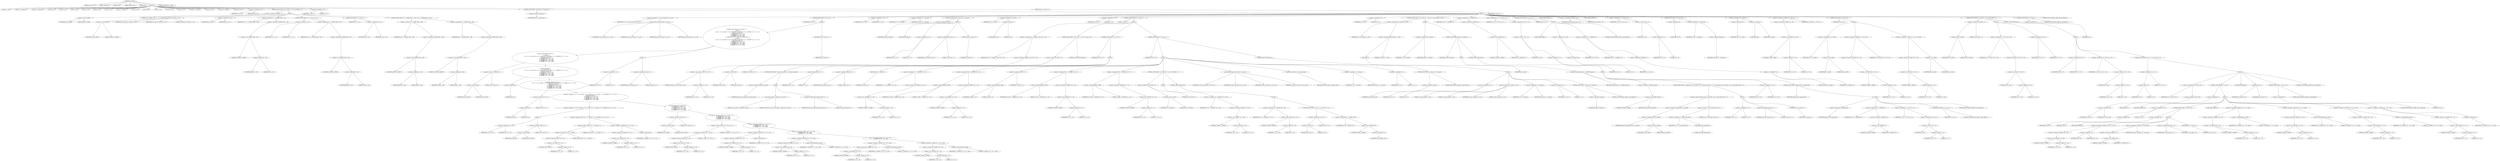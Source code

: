 digraph cache_insert {  
"1000120" [label = "(METHOD,cache_insert)" ]
"1000121" [label = "(PARAM,const char *a1)" ]
"1000122" [label = "(PARAM,_DWORD *a2)" ]
"1000123" [label = "(PARAM,int a3)" ]
"1000124" [label = "(PARAM,unsigned int a4)" ]
"1000125" [label = "(PARAM,int a5)" ]
"1000126" [label = "(BLOCK,,)" ]
"1000127" [label = "(LOCAL,v5: __int16)" ]
"1000128" [label = "(LOCAL,v10: unsigned int)" ]
"1000129" [label = "(LOCAL,v11: unsigned int)" ]
"1000130" [label = "(LOCAL,v12: int)" ]
"1000131" [label = "(LOCAL,v13: int)" ]
"1000132" [label = "(LOCAL,v14: int)" ]
"1000133" [label = "(LOCAL,v15: int)" ]
"1000134" [label = "(LOCAL,v16: int)" ]
"1000135" [label = "(LOCAL,v17: int)" ]
"1000136" [label = "(LOCAL,v18: _DWORD *)" ]
"1000137" [label = "(LOCAL,v19: int)" ]
"1000138" [label = "(LOCAL,v20: int)" ]
"1000139" [label = "(LOCAL,v21: int *)" ]
"1000140" [label = "(LOCAL,v22: int)" ]
"1000141" [label = "(LOCAL,v23: int *)" ]
"1000142" [label = "(LOCAL,v24: _DWORD *)" ]
"1000143" [label = "(LOCAL,v25: char *)" ]
"1000144" [label = "(LOCAL,v27: _DWORD *)" ]
"1000145" [label = "(LOCAL,v28: int [ 4 ])" ]
"1000146" [label = "(<operator>.assignment,v5 = a5)" ]
"1000147" [label = "(IDENTIFIER,v5,v5 = a5)" ]
"1000148" [label = "(IDENTIFIER,a5,v5 = a5)" ]
"1000149" [label = "(CONTROL_STRUCTURE,if ( (a5 & 0x980) != 0 ),if ( (a5 & 0x980) != 0 ))" ]
"1000150" [label = "(<operator>.notEquals,(a5 & 0x980) != 0)" ]
"1000151" [label = "(<operator>.and,a5 & 0x980)" ]
"1000152" [label = "(IDENTIFIER,a5,a5 & 0x980)" ]
"1000153" [label = "(LITERAL,0x980,a5 & 0x980)" ]
"1000154" [label = "(LITERAL,0,(a5 & 0x980) != 0)" ]
"1000155" [label = "(BLOCK,,)" ]
"1000156" [label = "(log_query,log_query(a5 | 0x10000, a1, a2, 0))" ]
"1000157" [label = "(<operator>.or,a5 | 0x10000)" ]
"1000158" [label = "(IDENTIFIER,a5,a5 | 0x10000)" ]
"1000159" [label = "(LITERAL,0x10000,a5 | 0x10000)" ]
"1000160" [label = "(IDENTIFIER,a1,log_query(a5 | 0x10000, a1, a2, 0))" ]
"1000161" [label = "(IDENTIFIER,a2,log_query(a5 | 0x10000, a1, a2, 0))" ]
"1000162" [label = "(LITERAL,0,log_query(a5 | 0x10000, a1, a2, 0))" ]
"1000163" [label = "(<operator>.assignment,v10 = a4)" ]
"1000164" [label = "(IDENTIFIER,v10,v10 = a4)" ]
"1000165" [label = "(IDENTIFIER,a4,v10 = a4)" ]
"1000166" [label = "(<operator>.assignment,v11 = *(_DWORD *)(fbss + 252))" ]
"1000167" [label = "(IDENTIFIER,v11,v11 = *(_DWORD *)(fbss + 252))" ]
"1000168" [label = "(<operator>.indirection,*(_DWORD *)(fbss + 252))" ]
"1000169" [label = "(<operator>.cast,(_DWORD *)(fbss + 252))" ]
"1000170" [label = "(UNKNOWN,_DWORD *,_DWORD *)" ]
"1000171" [label = "(<operator>.addition,fbss + 252)" ]
"1000172" [label = "(IDENTIFIER,fbss,fbss + 252)" ]
"1000173" [label = "(LITERAL,252,fbss + 252)" ]
"1000174" [label = "(CONTROL_STRUCTURE,if ( v11 < a4 ),if ( v11 < a4 ))" ]
"1000175" [label = "(<operator>.lessThan,v11 < a4)" ]
"1000176" [label = "(IDENTIFIER,v11,v11 < a4)" ]
"1000177" [label = "(IDENTIFIER,a4,v11 < a4)" ]
"1000178" [label = "(<operator>.assignment,v10 = *(_DWORD *)(fbss + 252))" ]
"1000179" [label = "(IDENTIFIER,v10,v10 = *(_DWORD *)(fbss + 252))" ]
"1000180" [label = "(<operator>.indirection,*(_DWORD *)(fbss + 252))" ]
"1000181" [label = "(<operator>.cast,(_DWORD *)(fbss + 252))" ]
"1000182" [label = "(UNKNOWN,_DWORD *,_DWORD *)" ]
"1000183" [label = "(<operator>.addition,fbss + 252)" ]
"1000184" [label = "(IDENTIFIER,fbss,fbss + 252)" ]
"1000185" [label = "(LITERAL,252,fbss + 252)" ]
"1000186" [label = "(CONTROL_STRUCTURE,if ( v11 ),if ( v11 ))" ]
"1000187" [label = "(IDENTIFIER,v11,if ( v11 ))" ]
"1000188" [label = "(<operator>.assignment,a4 = v10)" ]
"1000189" [label = "(IDENTIFIER,a4,a4 = v10)" ]
"1000190" [label = "(IDENTIFIER,v10,a4 = v10)" ]
"1000191" [label = "(CONTROL_STRUCTURE,if ( a4 < *(_DWORD *)(fbss + 248) ),if ( a4 < *(_DWORD *)(fbss + 248) ))" ]
"1000192" [label = "(<operator>.lessThan,a4 < *(_DWORD *)(fbss + 248))" ]
"1000193" [label = "(IDENTIFIER,a4,a4 < *(_DWORD *)(fbss + 248))" ]
"1000194" [label = "(<operator>.indirection,*(_DWORD *)(fbss + 248))" ]
"1000195" [label = "(<operator>.cast,(_DWORD *)(fbss + 248))" ]
"1000196" [label = "(UNKNOWN,_DWORD *,_DWORD *)" ]
"1000197" [label = "(<operator>.addition,fbss + 248)" ]
"1000198" [label = "(IDENTIFIER,fbss,fbss + 248)" ]
"1000199" [label = "(LITERAL,248,fbss + 248)" ]
"1000200" [label = "(<operator>.assignment,a4 = *(_DWORD *)(fbss + 248))" ]
"1000201" [label = "(IDENTIFIER,a4,a4 = *(_DWORD *)(fbss + 248))" ]
"1000202" [label = "(<operator>.indirection,*(_DWORD *)(fbss + 248))" ]
"1000203" [label = "(<operator>.cast,(_DWORD *)(fbss + 248))" ]
"1000204" [label = "(UNKNOWN,_DWORD *,_DWORD *)" ]
"1000205" [label = "(<operator>.addition,fbss + 248)" ]
"1000206" [label = "(IDENTIFIER,fbss,fbss + 248)" ]
"1000207" [label = "(LITERAL,248,fbss + 248)" ]
"1000208" [label = "(<operator>.assignment,v12 = 0)" ]
"1000209" [label = "(IDENTIFIER,v12,v12 = 0)" ]
"1000210" [label = "(LITERAL,0,v12 = 0)" ]
"1000211" [label = "(CONTROL_STRUCTURE,if ( !insert_error ),if ( !insert_error ))" ]
"1000212" [label = "(<operator>.logicalNot,!insert_error)" ]
"1000213" [label = "(IDENTIFIER,insert_error,!insert_error)" ]
"1000214" [label = "(BLOCK,,)" ]
"1000215" [label = "(<operator>.assignment,v13 = cache_scan_free(a1, a2, a3, a5))" ]
"1000216" [label = "(IDENTIFIER,v13,v13 = cache_scan_free(a1, a2, a3, a5))" ]
"1000217" [label = "(cache_scan_free,cache_scan_free(a1, a2, a3, a5))" ]
"1000218" [label = "(IDENTIFIER,a1,cache_scan_free(a1, a2, a3, a5))" ]
"1000219" [label = "(IDENTIFIER,a2,cache_scan_free(a1, a2, a3, a5))" ]
"1000220" [label = "(IDENTIFIER,a3,cache_scan_free(a1, a2, a3, a5))" ]
"1000221" [label = "(IDENTIFIER,a5,cache_scan_free(a1, a2, a3, a5))" ]
"1000222" [label = "(CONTROL_STRUCTURE,if ( v13 ),if ( v13 ))" ]
"1000223" [label = "(IDENTIFIER,v13,if ( v13 ))" ]
"1000224" [label = "(BLOCK,,)" ]
"1000225" [label = "(CONTROL_STRUCTURE,if ( (a5 & 0x180) == 0\n        || !a2\n        || (a5 & 8) == 0\n        || ((v12 = v13, (a5 & 0x80) == 0) || (*(_BYTE *)(v13 + 37) & 0x80) == 0 || *(_DWORD *)(v13 + 12) != *a2)\n        && ((a5 & 0x100) == 0\n         || (*(_BYTE *)(v13 + 36) & 1) == 0\n         || *(_DWORD *)(v13 + 12) != *a2\n         || *(_DWORD *)(v13 + 16) != a2[1]\n         || *(_DWORD *)(v13 + 20) != a2[2]\n         || *(_DWORD *)(v13 + 24) != a2[3]) ),if ( (a5 & 0x180) == 0\n        || !a2\n        || (a5 & 8) == 0\n        || ((v12 = v13, (a5 & 0x80) == 0) || (*(_BYTE *)(v13 + 37) & 0x80) == 0 || *(_DWORD *)(v13 + 12) != *a2)\n        && ((a5 & 0x100) == 0\n         || (*(_BYTE *)(v13 + 36) & 1) == 0\n         || *(_DWORD *)(v13 + 12) != *a2\n         || *(_DWORD *)(v13 + 16) != a2[1]\n         || *(_DWORD *)(v13 + 20) != a2[2]\n         || *(_DWORD *)(v13 + 24) != a2[3]) ))" ]
"1000226" [label = "(<operator>.logicalOr,(a5 & 0x180) == 0\n        || !a2\n        || (a5 & 8) == 0\n        || ((v12 = v13, (a5 & 0x80) == 0) || (*(_BYTE *)(v13 + 37) & 0x80) == 0 || *(_DWORD *)(v13 + 12) != *a2)\n        && ((a5 & 0x100) == 0\n         || (*(_BYTE *)(v13 + 36) & 1) == 0\n         || *(_DWORD *)(v13 + 12) != *a2\n         || *(_DWORD *)(v13 + 16) != a2[1]\n         || *(_DWORD *)(v13 + 20) != a2[2]\n         || *(_DWORD *)(v13 + 24) != a2[3]))" ]
"1000227" [label = "(<operator>.equals,(a5 & 0x180) == 0)" ]
"1000228" [label = "(<operator>.and,a5 & 0x180)" ]
"1000229" [label = "(IDENTIFIER,a5,a5 & 0x180)" ]
"1000230" [label = "(LITERAL,0x180,a5 & 0x180)" ]
"1000231" [label = "(LITERAL,0,(a5 & 0x180) == 0)" ]
"1000232" [label = "(<operator>.logicalOr,!a2\n        || (a5 & 8) == 0\n        || ((v12 = v13, (a5 & 0x80) == 0) || (*(_BYTE *)(v13 + 37) & 0x80) == 0 || *(_DWORD *)(v13 + 12) != *a2)\n        && ((a5 & 0x100) == 0\n         || (*(_BYTE *)(v13 + 36) & 1) == 0\n         || *(_DWORD *)(v13 + 12) != *a2\n         || *(_DWORD *)(v13 + 16) != a2[1]\n         || *(_DWORD *)(v13 + 20) != a2[2]\n         || *(_DWORD *)(v13 + 24) != a2[3]))" ]
"1000233" [label = "(<operator>.logicalNot,!a2)" ]
"1000234" [label = "(IDENTIFIER,a2,!a2)" ]
"1000235" [label = "(<operator>.logicalOr,(a5 & 8) == 0\n        || ((v12 = v13, (a5 & 0x80) == 0) || (*(_BYTE *)(v13 + 37) & 0x80) == 0 || *(_DWORD *)(v13 + 12) != *a2)\n        && ((a5 & 0x100) == 0\n         || (*(_BYTE *)(v13 + 36) & 1) == 0\n         || *(_DWORD *)(v13 + 12) != *a2\n         || *(_DWORD *)(v13 + 16) != a2[1]\n         || *(_DWORD *)(v13 + 20) != a2[2]\n         || *(_DWORD *)(v13 + 24) != a2[3]))" ]
"1000236" [label = "(<operator>.equals,(a5 & 8) == 0)" ]
"1000237" [label = "(<operator>.and,a5 & 8)" ]
"1000238" [label = "(IDENTIFIER,a5,a5 & 8)" ]
"1000239" [label = "(LITERAL,8,a5 & 8)" ]
"1000240" [label = "(LITERAL,0,(a5 & 8) == 0)" ]
"1000241" [label = "(<operator>.logicalAnd,((v12 = v13, (a5 & 0x80) == 0) || (*(_BYTE *)(v13 + 37) & 0x80) == 0 || *(_DWORD *)(v13 + 12) != *a2)\n        && ((a5 & 0x100) == 0\n         || (*(_BYTE *)(v13 + 36) & 1) == 0\n         || *(_DWORD *)(v13 + 12) != *a2\n         || *(_DWORD *)(v13 + 16) != a2[1]\n         || *(_DWORD *)(v13 + 20) != a2[2]\n         || *(_DWORD *)(v13 + 24) != a2[3]))" ]
"1000242" [label = "(<operator>.logicalOr,(v12 = v13, (a5 & 0x80) == 0) || (*(_BYTE *)(v13 + 37) & 0x80) == 0 || *(_DWORD *)(v13 + 12) != *a2)" ]
"1000243" [label = "(BLOCK,,)" ]
"1000244" [label = "(<operator>.assignment,v12 = v13)" ]
"1000245" [label = "(IDENTIFIER,v12,v12 = v13)" ]
"1000246" [label = "(IDENTIFIER,v13,v12 = v13)" ]
"1000247" [label = "(<operator>.equals,(a5 & 0x80) == 0)" ]
"1000248" [label = "(<operator>.and,a5 & 0x80)" ]
"1000249" [label = "(IDENTIFIER,a5,a5 & 0x80)" ]
"1000250" [label = "(LITERAL,0x80,a5 & 0x80)" ]
"1000251" [label = "(LITERAL,0,(a5 & 0x80) == 0)" ]
"1000252" [label = "(<operator>.logicalOr,(*(_BYTE *)(v13 + 37) & 0x80) == 0 || *(_DWORD *)(v13 + 12) != *a2)" ]
"1000253" [label = "(<operator>.equals,(*(_BYTE *)(v13 + 37) & 0x80) == 0)" ]
"1000254" [label = "(<operator>.and,*(_BYTE *)(v13 + 37) & 0x80)" ]
"1000255" [label = "(<operator>.indirection,*(_BYTE *)(v13 + 37))" ]
"1000256" [label = "(<operator>.cast,(_BYTE *)(v13 + 37))" ]
"1000257" [label = "(UNKNOWN,_BYTE *,_BYTE *)" ]
"1000258" [label = "(<operator>.addition,v13 + 37)" ]
"1000259" [label = "(IDENTIFIER,v13,v13 + 37)" ]
"1000260" [label = "(LITERAL,37,v13 + 37)" ]
"1000261" [label = "(LITERAL,0x80,*(_BYTE *)(v13 + 37) & 0x80)" ]
"1000262" [label = "(LITERAL,0,(*(_BYTE *)(v13 + 37) & 0x80) == 0)" ]
"1000263" [label = "(<operator>.notEquals,*(_DWORD *)(v13 + 12) != *a2)" ]
"1000264" [label = "(<operator>.indirection,*(_DWORD *)(v13 + 12))" ]
"1000265" [label = "(<operator>.cast,(_DWORD *)(v13 + 12))" ]
"1000266" [label = "(UNKNOWN,_DWORD *,_DWORD *)" ]
"1000267" [label = "(<operator>.addition,v13 + 12)" ]
"1000268" [label = "(IDENTIFIER,v13,v13 + 12)" ]
"1000269" [label = "(LITERAL,12,v13 + 12)" ]
"1000270" [label = "(<operator>.indirection,*a2)" ]
"1000271" [label = "(IDENTIFIER,a2,*(_DWORD *)(v13 + 12) != *a2)" ]
"1000272" [label = "(<operator>.logicalOr,(a5 & 0x100) == 0\n         || (*(_BYTE *)(v13 + 36) & 1) == 0\n         || *(_DWORD *)(v13 + 12) != *a2\n         || *(_DWORD *)(v13 + 16) != a2[1]\n         || *(_DWORD *)(v13 + 20) != a2[2]\n         || *(_DWORD *)(v13 + 24) != a2[3])" ]
"1000273" [label = "(<operator>.equals,(a5 & 0x100) == 0)" ]
"1000274" [label = "(<operator>.and,a5 & 0x100)" ]
"1000275" [label = "(IDENTIFIER,a5,a5 & 0x100)" ]
"1000276" [label = "(LITERAL,0x100,a5 & 0x100)" ]
"1000277" [label = "(LITERAL,0,(a5 & 0x100) == 0)" ]
"1000278" [label = "(<operator>.logicalOr,(*(_BYTE *)(v13 + 36) & 1) == 0\n         || *(_DWORD *)(v13 + 12) != *a2\n         || *(_DWORD *)(v13 + 16) != a2[1]\n         || *(_DWORD *)(v13 + 20) != a2[2]\n         || *(_DWORD *)(v13 + 24) != a2[3])" ]
"1000279" [label = "(<operator>.equals,(*(_BYTE *)(v13 + 36) & 1) == 0)" ]
"1000280" [label = "(<operator>.and,*(_BYTE *)(v13 + 36) & 1)" ]
"1000281" [label = "(<operator>.indirection,*(_BYTE *)(v13 + 36))" ]
"1000282" [label = "(<operator>.cast,(_BYTE *)(v13 + 36))" ]
"1000283" [label = "(UNKNOWN,_BYTE *,_BYTE *)" ]
"1000284" [label = "(<operator>.addition,v13 + 36)" ]
"1000285" [label = "(IDENTIFIER,v13,v13 + 36)" ]
"1000286" [label = "(LITERAL,36,v13 + 36)" ]
"1000287" [label = "(LITERAL,1,*(_BYTE *)(v13 + 36) & 1)" ]
"1000288" [label = "(LITERAL,0,(*(_BYTE *)(v13 + 36) & 1) == 0)" ]
"1000289" [label = "(<operator>.logicalOr,*(_DWORD *)(v13 + 12) != *a2\n         || *(_DWORD *)(v13 + 16) != a2[1]\n         || *(_DWORD *)(v13 + 20) != a2[2]\n         || *(_DWORD *)(v13 + 24) != a2[3])" ]
"1000290" [label = "(<operator>.notEquals,*(_DWORD *)(v13 + 12) != *a2)" ]
"1000291" [label = "(<operator>.indirection,*(_DWORD *)(v13 + 12))" ]
"1000292" [label = "(<operator>.cast,(_DWORD *)(v13 + 12))" ]
"1000293" [label = "(UNKNOWN,_DWORD *,_DWORD *)" ]
"1000294" [label = "(<operator>.addition,v13 + 12)" ]
"1000295" [label = "(IDENTIFIER,v13,v13 + 12)" ]
"1000296" [label = "(LITERAL,12,v13 + 12)" ]
"1000297" [label = "(<operator>.indirection,*a2)" ]
"1000298" [label = "(IDENTIFIER,a2,*(_DWORD *)(v13 + 12) != *a2)" ]
"1000299" [label = "(<operator>.logicalOr,*(_DWORD *)(v13 + 16) != a2[1]\n         || *(_DWORD *)(v13 + 20) != a2[2]\n         || *(_DWORD *)(v13 + 24) != a2[3])" ]
"1000300" [label = "(<operator>.notEquals,*(_DWORD *)(v13 + 16) != a2[1])" ]
"1000301" [label = "(<operator>.indirection,*(_DWORD *)(v13 + 16))" ]
"1000302" [label = "(<operator>.cast,(_DWORD *)(v13 + 16))" ]
"1000303" [label = "(UNKNOWN,_DWORD *,_DWORD *)" ]
"1000304" [label = "(<operator>.addition,v13 + 16)" ]
"1000305" [label = "(IDENTIFIER,v13,v13 + 16)" ]
"1000306" [label = "(LITERAL,16,v13 + 16)" ]
"1000307" [label = "(<operator>.indirectIndexAccess,a2[1])" ]
"1000308" [label = "(IDENTIFIER,a2,*(_DWORD *)(v13 + 16) != a2[1])" ]
"1000309" [label = "(LITERAL,1,*(_DWORD *)(v13 + 16) != a2[1])" ]
"1000310" [label = "(<operator>.logicalOr,*(_DWORD *)(v13 + 20) != a2[2]\n         || *(_DWORD *)(v13 + 24) != a2[3])" ]
"1000311" [label = "(<operator>.notEquals,*(_DWORD *)(v13 + 20) != a2[2])" ]
"1000312" [label = "(<operator>.indirection,*(_DWORD *)(v13 + 20))" ]
"1000313" [label = "(<operator>.cast,(_DWORD *)(v13 + 20))" ]
"1000314" [label = "(UNKNOWN,_DWORD *,_DWORD *)" ]
"1000315" [label = "(<operator>.addition,v13 + 20)" ]
"1000316" [label = "(IDENTIFIER,v13,v13 + 20)" ]
"1000317" [label = "(LITERAL,20,v13 + 20)" ]
"1000318" [label = "(<operator>.indirectIndexAccess,a2[2])" ]
"1000319" [label = "(IDENTIFIER,a2,*(_DWORD *)(v13 + 20) != a2[2])" ]
"1000320" [label = "(LITERAL,2,*(_DWORD *)(v13 + 20) != a2[2])" ]
"1000321" [label = "(<operator>.notEquals,*(_DWORD *)(v13 + 24) != a2[3])" ]
"1000322" [label = "(<operator>.indirection,*(_DWORD *)(v13 + 24))" ]
"1000323" [label = "(<operator>.cast,(_DWORD *)(v13 + 24))" ]
"1000324" [label = "(UNKNOWN,_DWORD *,_DWORD *)" ]
"1000325" [label = "(<operator>.addition,v13 + 24)" ]
"1000326" [label = "(IDENTIFIER,v13,v13 + 24)" ]
"1000327" [label = "(LITERAL,24,v13 + 24)" ]
"1000328" [label = "(<operator>.indirectIndexAccess,a2[3])" ]
"1000329" [label = "(IDENTIFIER,a2,*(_DWORD *)(v13 + 24) != a2[3])" ]
"1000330" [label = "(LITERAL,3,*(_DWORD *)(v13 + 24) != a2[3])" ]
"1000331" [label = "(BLOCK,,)" ]
"1000332" [label = "(<operator>.assignment,v12 = 0)" ]
"1000333" [label = "(IDENTIFIER,v12,v12 = 0)" ]
"1000334" [label = "(LITERAL,0,v12 = 0)" ]
"1000335" [label = "(<operator>.assignment,insert_error = 1)" ]
"1000336" [label = "(IDENTIFIER,insert_error,insert_error = 1)" ]
"1000337" [label = "(LITERAL,1,insert_error = 1)" ]
"1000338" [label = "(RETURN,return v12;,return v12;)" ]
"1000339" [label = "(IDENTIFIER,v12,return v12;)" ]
"1000340" [label = "(<operator>.assignment,v27 = a2)" ]
"1000341" [label = "(IDENTIFIER,v27,v27 = a2)" ]
"1000342" [label = "(IDENTIFIER,a2,v27 = a2)" ]
"1000343" [label = "(<operator>.assignment,v12 = cache_tail)" ]
"1000344" [label = "(IDENTIFIER,v12,v12 = cache_tail)" ]
"1000345" [label = "(IDENTIFIER,cache_tail,v12 = cache_tail)" ]
"1000346" [label = "(CONTROL_STRUCTURE,if ( !cache_tail ),if ( !cache_tail ))" ]
"1000347" [label = "(<operator>.logicalNot,!cache_tail)" ]
"1000348" [label = "(IDENTIFIER,cache_tail,!cache_tail)" ]
"1000349" [label = "(BLOCK,,)" ]
"1000350" [label = "(JUMP_TARGET,LABEL_35)" ]
"1000351" [label = "(<operator>.assignment,v12 = 0)" ]
"1000352" [label = "(IDENTIFIER,v12,v12 = 0)" ]
"1000353" [label = "(LITERAL,0,v12 = 0)" ]
"1000354" [label = "(<operator>.assignment,insert_error = 1)" ]
"1000355" [label = "(IDENTIFIER,insert_error,insert_error = 1)" ]
"1000356" [label = "(LITERAL,1,insert_error = 1)" ]
"1000357" [label = "(RETURN,return v12;,return v12;)" ]
"1000358" [label = "(IDENTIFIER,v12,return v12;)" ]
"1000359" [label = "(<operator>.assignment,v14 = a5 & 4)" ]
"1000360" [label = "(IDENTIFIER,v14,v14 = a5 & 4)" ]
"1000361" [label = "(<operator>.and,a5 & 4)" ]
"1000362" [label = "(IDENTIFIER,a5,a5 & 4)" ]
"1000363" [label = "(LITERAL,4,a5 & 4)" ]
"1000364" [label = "(<operator>.assignment,v15 = 0)" ]
"1000365" [label = "(IDENTIFIER,v15,v15 = 0)" ]
"1000366" [label = "(LITERAL,0,v15 = 0)" ]
"1000367" [label = "(CONTROL_STRUCTURE,while ( 1 ),while ( 1 ))" ]
"1000368" [label = "(LITERAL,1,while ( 1 ))" ]
"1000369" [label = "(BLOCK,,)" ]
"1000370" [label = "(<operator>.assignment,v16 = *(unsigned __int16 *)(v12 + 36))" ]
"1000371" [label = "(IDENTIFIER,v16,v16 = *(unsigned __int16 *)(v12 + 36))" ]
"1000372" [label = "(<operator>.indirection,*(unsigned __int16 *)(v12 + 36))" ]
"1000373" [label = "(<operator>.cast,(unsigned __int16 *)(v12 + 36))" ]
"1000374" [label = "(UNKNOWN,unsigned __int16 *,unsigned __int16 *)" ]
"1000375" [label = "(<operator>.addition,v12 + 36)" ]
"1000376" [label = "(IDENTIFIER,v12,v12 + 36)" ]
"1000377" [label = "(LITERAL,36,v12 + 36)" ]
"1000378" [label = "(CONTROL_STRUCTURE,if ( (v16 & 0xC) == 0 ),if ( (v16 & 0xC) == 0 ))" ]
"1000379" [label = "(<operator>.equals,(v16 & 0xC) == 0)" ]
"1000380" [label = "(<operator>.and,v16 & 0xC)" ]
"1000381" [label = "(IDENTIFIER,v16,v16 & 0xC)" ]
"1000382" [label = "(LITERAL,0xC,v16 & 0xC)" ]
"1000383" [label = "(LITERAL,0,(v16 & 0xC) == 0)" ]
"1000384" [label = "(CONTROL_STRUCTURE,break;,break;)" ]
"1000385" [label = "(CONTROL_STRUCTURE,if ( v15 ),if ( v15 ))" ]
"1000386" [label = "(IDENTIFIER,v15,if ( v15 ))" ]
"1000387" [label = "(BLOCK,,)" ]
"1000388" [label = "(CONTROL_STRUCTURE,if ( !cache_insert_warned ),if ( !cache_insert_warned ))" ]
"1000389" [label = "(<operator>.logicalNot,!cache_insert_warned)" ]
"1000390" [label = "(IDENTIFIER,cache_insert_warned,!cache_insert_warned)" ]
"1000391" [label = "(BLOCK,,)" ]
"1000392" [label = "(my_syslog,my_syslog(3, \"Internal error in cache.\"))" ]
"1000393" [label = "(LITERAL,3,my_syslog(3, \"Internal error in cache.\"))" ]
"1000394" [label = "(LITERAL,\"Internal error in cache.\",my_syslog(3, \"Internal error in cache.\"))" ]
"1000395" [label = "(<operator>.assignment,cache_insert_warned = 1)" ]
"1000396" [label = "(IDENTIFIER,cache_insert_warned,cache_insert_warned = 1)" ]
"1000397" [label = "(LITERAL,1,cache_insert_warned = 1)" ]
"1000398" [label = "(<operator>.assignment,v12 = 0)" ]
"1000399" [label = "(IDENTIFIER,v12,v12 = 0)" ]
"1000400" [label = "(LITERAL,0,v12 = 0)" ]
"1000401" [label = "(<operator>.assignment,insert_error = 1)" ]
"1000402" [label = "(IDENTIFIER,insert_error,insert_error = 1)" ]
"1000403" [label = "(LITERAL,1,insert_error = 1)" ]
"1000404" [label = "(RETURN,return v12;,return v12;)" ]
"1000405" [label = "(IDENTIFIER,v12,return v12;)" ]
"1000406" [label = "(CONTROL_STRUCTURE,if ( v14 ),if ( v14 ))" ]
"1000407" [label = "(IDENTIFIER,v14,if ( v14 ))" ]
"1000408" [label = "(BLOCK,,)" ]
"1000409" [label = "(<operator>.assignment,v17 = *(_DWORD *)(v12 + 20))" ]
"1000410" [label = "(IDENTIFIER,v17,v17 = *(_DWORD *)(v12 + 20))" ]
"1000411" [label = "(<operator>.indirection,*(_DWORD *)(v12 + 20))" ]
"1000412" [label = "(<operator>.cast,(_DWORD *)(v12 + 20))" ]
"1000413" [label = "(UNKNOWN,_DWORD *,_DWORD *)" ]
"1000414" [label = "(<operator>.addition,v12 + 20)" ]
"1000415" [label = "(IDENTIFIER,v12,v12 + 20)" ]
"1000416" [label = "(LITERAL,20,v12 + 20)" ]
"1000417" [label = "(<operator>.assignment,v28[3] = *(_DWORD *)(v12 + 24))" ]
"1000418" [label = "(<operator>.indirectIndexAccess,v28[3])" ]
"1000419" [label = "(IDENTIFIER,v28,v28[3] = *(_DWORD *)(v12 + 24))" ]
"1000420" [label = "(LITERAL,3,v28[3] = *(_DWORD *)(v12 + 24))" ]
"1000421" [label = "(<operator>.indirection,*(_DWORD *)(v12 + 24))" ]
"1000422" [label = "(<operator>.cast,(_DWORD *)(v12 + 24))" ]
"1000423" [label = "(UNKNOWN,_DWORD *,_DWORD *)" ]
"1000424" [label = "(<operator>.addition,v12 + 24)" ]
"1000425" [label = "(IDENTIFIER,v12,v12 + 24)" ]
"1000426" [label = "(LITERAL,24,v12 + 24)" ]
"1000427" [label = "(<operator>.assignment,v28[2] = v17)" ]
"1000428" [label = "(<operator>.indirectIndexAccess,v28[2])" ]
"1000429" [label = "(IDENTIFIER,v28,v28[2] = v17)" ]
"1000430" [label = "(LITERAL,2,v28[2] = v17)" ]
"1000431" [label = "(IDENTIFIER,v17,v28[2] = v17)" ]
"1000432" [label = "(<operator>.assignment,v28[1] = *(_DWORD *)(v12 + 16))" ]
"1000433" [label = "(<operator>.indirectIndexAccess,v28[1])" ]
"1000434" [label = "(IDENTIFIER,v28,v28[1] = *(_DWORD *)(v12 + 16))" ]
"1000435" [label = "(LITERAL,1,v28[1] = *(_DWORD *)(v12 + 16))" ]
"1000436" [label = "(<operator>.indirection,*(_DWORD *)(v12 + 16))" ]
"1000437" [label = "(<operator>.cast,(_DWORD *)(v12 + 16))" ]
"1000438" [label = "(UNKNOWN,_DWORD *,_DWORD *)" ]
"1000439" [label = "(<operator>.addition,v12 + 16)" ]
"1000440" [label = "(IDENTIFIER,v12,v12 + 16)" ]
"1000441" [label = "(LITERAL,16,v12 + 16)" ]
"1000442" [label = "(<operator>.assignment,v28[0] = *(_DWORD *)(v12 + 12))" ]
"1000443" [label = "(<operator>.indirectIndexAccess,v28[0])" ]
"1000444" [label = "(IDENTIFIER,v28,v28[0] = *(_DWORD *)(v12 + 12))" ]
"1000445" [label = "(LITERAL,0,v28[0] = *(_DWORD *)(v12 + 12))" ]
"1000446" [label = "(<operator>.indirection,*(_DWORD *)(v12 + 12))" ]
"1000447" [label = "(<operator>.cast,(_DWORD *)(v12 + 12))" ]
"1000448" [label = "(UNKNOWN,_DWORD *,_DWORD *)" ]
"1000449" [label = "(<operator>.addition,v12 + 12)" ]
"1000450" [label = "(IDENTIFIER,v12,v12 + 12)" ]
"1000451" [label = "(LITERAL,12,v12 + 12)" ]
"1000452" [label = "(CONTROL_STRUCTURE,if ( (v16 & 0x200) != 0 ),if ( (v16 & 0x200) != 0 ))" ]
"1000453" [label = "(<operator>.notEquals,(v16 & 0x200) != 0)" ]
"1000454" [label = "(<operator>.and,v16 & 0x200)" ]
"1000455" [label = "(IDENTIFIER,v16,v16 & 0x200)" ]
"1000456" [label = "(LITERAL,0x200,v16 & 0x200)" ]
"1000457" [label = "(LITERAL,0,(v16 & 0x200) != 0)" ]
"1000458" [label = "(BLOCK,,)" ]
"1000459" [label = "(<operator>.assignment,v18 = *(_DWORD **)(v12 + 40))" ]
"1000460" [label = "(IDENTIFIER,v18,v18 = *(_DWORD **)(v12 + 40))" ]
"1000461" [label = "(<operator>.indirection,*(_DWORD **)(v12 + 40))" ]
"1000462" [label = "(<operator>.cast,(_DWORD **)(v12 + 40))" ]
"1000463" [label = "(UNKNOWN,_DWORD **,_DWORD **)" ]
"1000464" [label = "(<operator>.addition,v12 + 40)" ]
"1000465" [label = "(IDENTIFIER,v12,v12 + 40)" ]
"1000466" [label = "(LITERAL,40,v12 + 40)" ]
"1000467" [label = "(CONTROL_STRUCTURE,else,else)" ]
"1000468" [label = "(BLOCK,,)" ]
"1000469" [label = "(<operator>.assignment,v18 = (_DWORD *)(v12 + 40))" ]
"1000470" [label = "(IDENTIFIER,v18,v18 = (_DWORD *)(v12 + 40))" ]
"1000471" [label = "(<operator>.cast,(_DWORD *)(v12 + 40))" ]
"1000472" [label = "(UNKNOWN,_DWORD *,_DWORD *)" ]
"1000473" [label = "(<operator>.addition,v12 + 40)" ]
"1000474" [label = "(IDENTIFIER,v12,v12 + 40)" ]
"1000475" [label = "(LITERAL,40,v12 + 40)" ]
"1000476" [label = "(CONTROL_STRUCTURE,if ( (v16 & 2) != 0 ),if ( (v16 & 2) != 0 ))" ]
"1000477" [label = "(<operator>.notEquals,(v16 & 2) != 0)" ]
"1000478" [label = "(<operator>.and,v16 & 2)" ]
"1000479" [label = "(IDENTIFIER,v16,v16 & 2)" ]
"1000480" [label = "(LITERAL,2,v16 & 2)" ]
"1000481" [label = "(LITERAL,0,(v16 & 2) != 0)" ]
"1000482" [label = "(<operator>.assignment,v18 = (_DWORD *)*v18)" ]
"1000483" [label = "(IDENTIFIER,v18,v18 = (_DWORD *)*v18)" ]
"1000484" [label = "(<operator>.cast,(_DWORD *)*v18)" ]
"1000485" [label = "(UNKNOWN,_DWORD *,_DWORD *)" ]
"1000486" [label = "(<operator>.indirection,*v18)" ]
"1000487" [label = "(IDENTIFIER,v18,(_DWORD *)*v18)" ]
"1000488" [label = "(cache_scan_free,cache_scan_free(v18, v28, a3, v16))" ]
"1000489" [label = "(IDENTIFIER,v18,cache_scan_free(v18, v28, a3, v16))" ]
"1000490" [label = "(IDENTIFIER,v28,cache_scan_free(v18, v28, a3, v16))" ]
"1000491" [label = "(IDENTIFIER,a3,cache_scan_free(v18, v28, a3, v16))" ]
"1000492" [label = "(IDENTIFIER,v16,cache_scan_free(v18, v28, a3, v16))" ]
"1000493" [label = "(<operator>.preIncrement,++cache_live_freed)" ]
"1000494" [label = "(IDENTIFIER,cache_live_freed,++cache_live_freed)" ]
"1000495" [label = "(<operator>.assignment,v12 = cache_tail)" ]
"1000496" [label = "(IDENTIFIER,v12,v12 = cache_tail)" ]
"1000497" [label = "(IDENTIFIER,cache_tail,v12 = cache_tail)" ]
"1000498" [label = "(<operator>.assignment,v15 = 1)" ]
"1000499" [label = "(IDENTIFIER,v15,v15 = 1)" ]
"1000500" [label = "(LITERAL,1,v15 = 1)" ]
"1000501" [label = "(CONTROL_STRUCTURE,if ( !cache_tail ),if ( !cache_tail ))" ]
"1000502" [label = "(<operator>.logicalNot,!cache_tail)" ]
"1000503" [label = "(IDENTIFIER,cache_tail,!cache_tail)" ]
"1000504" [label = "(CONTROL_STRUCTURE,goto LABEL_35;,goto LABEL_35;)" ]
"1000505" [label = "(CONTROL_STRUCTURE,else,else)" ]
"1000506" [label = "(BLOCK,,)" ]
"1000507" [label = "(<operator>.assignment,v15 = 0)" ]
"1000508" [label = "(IDENTIFIER,v15,v15 = 0)" ]
"1000509" [label = "(LITERAL,0,v15 = 0)" ]
"1000510" [label = "(cache_scan_free,cache_scan_free(0, 0, a3, 0))" ]
"1000511" [label = "(LITERAL,0,cache_scan_free(0, 0, a3, 0))" ]
"1000512" [label = "(LITERAL,0,cache_scan_free(0, 0, a3, 0))" ]
"1000513" [label = "(IDENTIFIER,a3,cache_scan_free(0, 0, a3, 0))" ]
"1000514" [label = "(LITERAL,0,cache_scan_free(0, 0, a3, 0))" ]
"1000515" [label = "(<operator>.assignment,v12 = cache_tail)" ]
"1000516" [label = "(IDENTIFIER,v12,v12 = cache_tail)" ]
"1000517" [label = "(IDENTIFIER,cache_tail,v12 = cache_tail)" ]
"1000518" [label = "(<operator>.assignment,v14 = 1)" ]
"1000519" [label = "(IDENTIFIER,v14,v14 = 1)" ]
"1000520" [label = "(LITERAL,1,v14 = 1)" ]
"1000521" [label = "(CONTROL_STRUCTURE,if ( !cache_tail ),if ( !cache_tail ))" ]
"1000522" [label = "(<operator>.logicalNot,!cache_tail)" ]
"1000523" [label = "(IDENTIFIER,cache_tail,!cache_tail)" ]
"1000524" [label = "(CONTROL_STRUCTURE,goto LABEL_35;,goto LABEL_35;)" ]
"1000525" [label = "(<operator>.assignment,v19 = 0)" ]
"1000526" [label = "(IDENTIFIER,v19,v19 = 0)" ]
"1000527" [label = "(LITERAL,0,v19 = 0)" ]
"1000528" [label = "(CONTROL_STRUCTURE,if ( a1 && strlen(a1) >= 0x32 ),if ( a1 && strlen(a1) >= 0x32 ))" ]
"1000529" [label = "(<operator>.logicalAnd,a1 && strlen(a1) >= 0x32)" ]
"1000530" [label = "(IDENTIFIER,a1,a1 && strlen(a1) >= 0x32)" ]
"1000531" [label = "(<operator>.greaterEqualsThan,strlen(a1) >= 0x32)" ]
"1000532" [label = "(strlen,strlen(a1))" ]
"1000533" [label = "(IDENTIFIER,a1,strlen(a1))" ]
"1000534" [label = "(LITERAL,0x32,strlen(a1) >= 0x32)" ]
"1000535" [label = "(BLOCK,,)" ]
"1000536" [label = "(<operator>.assignment,v19 = big_free)" ]
"1000537" [label = "(IDENTIFIER,v19,v19 = big_free)" ]
"1000538" [label = "(IDENTIFIER,big_free,v19 = big_free)" ]
"1000539" [label = "(CONTROL_STRUCTURE,if ( big_free ),if ( big_free ))" ]
"1000540" [label = "(IDENTIFIER,big_free,if ( big_free ))" ]
"1000541" [label = "(BLOCK,,)" ]
"1000542" [label = "(<operator>.assignment,big_free = *(_DWORD *)big_free)" ]
"1000543" [label = "(IDENTIFIER,big_free,big_free = *(_DWORD *)big_free)" ]
"1000544" [label = "(<operator>.indirection,*(_DWORD *)big_free)" ]
"1000545" [label = "(<operator>.cast,(_DWORD *)big_free)" ]
"1000546" [label = "(UNKNOWN,_DWORD *,_DWORD *)" ]
"1000547" [label = "(IDENTIFIER,big_free,(_DWORD *)big_free)" ]
"1000548" [label = "(CONTROL_STRUCTURE,else,else)" ]
"1000549" [label = "(BLOCK,,)" ]
"1000550" [label = "(CONTROL_STRUCTURE,if ( !(bignames_left | a5 & 0x5000) || (v22 = whine_malloc(1028)) == 0 ),if ( !(bignames_left | a5 & 0x5000) || (v22 = whine_malloc(1028)) == 0 ))" ]
"1000551" [label = "(<operator>.logicalOr,!(bignames_left | a5 & 0x5000) || (v22 = whine_malloc(1028)) == 0)" ]
"1000552" [label = "(<operator>.logicalNot,!(bignames_left | a5 & 0x5000))" ]
"1000553" [label = "(<operator>.or,bignames_left | a5 & 0x5000)" ]
"1000554" [label = "(IDENTIFIER,bignames_left,bignames_left | a5 & 0x5000)" ]
"1000555" [label = "(<operator>.and,a5 & 0x5000)" ]
"1000556" [label = "(IDENTIFIER,a5,a5 & 0x5000)" ]
"1000557" [label = "(LITERAL,0x5000,a5 & 0x5000)" ]
"1000558" [label = "(<operator>.equals,(v22 = whine_malloc(1028)) == 0)" ]
"1000559" [label = "(<operator>.assignment,v22 = whine_malloc(1028))" ]
"1000560" [label = "(IDENTIFIER,v22,v22 = whine_malloc(1028))" ]
"1000561" [label = "(whine_malloc,whine_malloc(1028))" ]
"1000562" [label = "(LITERAL,1028,whine_malloc(1028))" ]
"1000563" [label = "(LITERAL,0,(v22 = whine_malloc(1028)) == 0)" ]
"1000564" [label = "(BLOCK,,)" ]
"1000565" [label = "(<operator>.assignment,v12 = 0)" ]
"1000566" [label = "(IDENTIFIER,v12,v12 = 0)" ]
"1000567" [label = "(LITERAL,0,v12 = 0)" ]
"1000568" [label = "(<operator>.assignment,insert_error = 1)" ]
"1000569" [label = "(IDENTIFIER,insert_error,insert_error = 1)" ]
"1000570" [label = "(LITERAL,1,insert_error = 1)" ]
"1000571" [label = "(RETURN,return v12;,return v12;)" ]
"1000572" [label = "(IDENTIFIER,v12,return v12;)" ]
"1000573" [label = "(<operator>.assignment,v19 = v22)" ]
"1000574" [label = "(IDENTIFIER,v19,v19 = v22)" ]
"1000575" [label = "(IDENTIFIER,v22,v19 = v22)" ]
"1000576" [label = "(CONTROL_STRUCTURE,if ( bignames_left ),if ( bignames_left ))" ]
"1000577" [label = "(IDENTIFIER,bignames_left,if ( bignames_left ))" ]
"1000578" [label = "(BLOCK,,)" ]
"1000579" [label = "(<operator>.preDecrement,--bignames_left)" ]
"1000580" [label = "(IDENTIFIER,bignames_left,--bignames_left)" ]
"1000581" [label = "(<operator>.assignment,v20 = *(_DWORD *)v12)" ]
"1000582" [label = "(IDENTIFIER,v20,v20 = *(_DWORD *)v12)" ]
"1000583" [label = "(<operator>.indirection,*(_DWORD *)v12)" ]
"1000584" [label = "(<operator>.cast,(_DWORD *)v12)" ]
"1000585" [label = "(UNKNOWN,_DWORD *,_DWORD *)" ]
"1000586" [label = "(IDENTIFIER,v12,(_DWORD *)v12)" ]
"1000587" [label = "(<operator>.assignment,v21 = *(int **)(v12 + 4))" ]
"1000588" [label = "(IDENTIFIER,v21,v21 = *(int **)(v12 + 4))" ]
"1000589" [label = "(<operator>.indirection,*(int **)(v12 + 4))" ]
"1000590" [label = "(<operator>.cast,(int **)(v12 + 4))" ]
"1000591" [label = "(UNKNOWN,int **,int **)" ]
"1000592" [label = "(<operator>.addition,v12 + 4)" ]
"1000593" [label = "(IDENTIFIER,v12,v12 + 4)" ]
"1000594" [label = "(LITERAL,4,v12 + 4)" ]
"1000595" [label = "(CONTROL_STRUCTURE,if ( v21 ),if ( v21 ))" ]
"1000596" [label = "(IDENTIFIER,v21,if ( v21 ))" ]
"1000597" [label = "(CONTROL_STRUCTURE,goto LABEL_41;,goto LABEL_41;)" ]
"1000598" [label = "(CONTROL_STRUCTURE,goto LABEL_49;,goto LABEL_49;)" ]
"1000599" [label = "(<operator>.assignment,v20 = *(_DWORD *)v12)" ]
"1000600" [label = "(IDENTIFIER,v20,v20 = *(_DWORD *)v12)" ]
"1000601" [label = "(<operator>.indirection,*(_DWORD *)v12)" ]
"1000602" [label = "(<operator>.cast,(_DWORD *)v12)" ]
"1000603" [label = "(UNKNOWN,_DWORD *,_DWORD *)" ]
"1000604" [label = "(IDENTIFIER,v12,(_DWORD *)v12)" ]
"1000605" [label = "(<operator>.assignment,v21 = *(int **)(v12 + 4))" ]
"1000606" [label = "(IDENTIFIER,v21,v21 = *(int **)(v12 + 4))" ]
"1000607" [label = "(<operator>.indirection,*(int **)(v12 + 4))" ]
"1000608" [label = "(<operator>.cast,(int **)(v12 + 4))" ]
"1000609" [label = "(UNKNOWN,int **,int **)" ]
"1000610" [label = "(<operator>.addition,v12 + 4)" ]
"1000611" [label = "(IDENTIFIER,v12,v12 + 4)" ]
"1000612" [label = "(LITERAL,4,v12 + 4)" ]
"1000613" [label = "(CONTROL_STRUCTURE,if ( v21 ),if ( v21 ))" ]
"1000614" [label = "(IDENTIFIER,v21,if ( v21 ))" ]
"1000615" [label = "(BLOCK,,)" ]
"1000616" [label = "(JUMP_TARGET,LABEL_41)" ]
"1000617" [label = "(<operator>.assignment,*v21 = v20)" ]
"1000618" [label = "(<operator>.indirection,*v21)" ]
"1000619" [label = "(IDENTIFIER,v21,*v21 = v20)" ]
"1000620" [label = "(IDENTIFIER,v20,*v21 = v20)" ]
"1000621" [label = "(<operator>.assignment,v20 = *(_DWORD *)v12)" ]
"1000622" [label = "(IDENTIFIER,v20,v20 = *(_DWORD *)v12)" ]
"1000623" [label = "(<operator>.indirection,*(_DWORD *)v12)" ]
"1000624" [label = "(<operator>.cast,(_DWORD *)v12)" ]
"1000625" [label = "(UNKNOWN,_DWORD *,_DWORD *)" ]
"1000626" [label = "(IDENTIFIER,v12,(_DWORD *)v12)" ]
"1000627" [label = "(CONTROL_STRUCTURE,goto LABEL_50;,goto LABEL_50;)" ]
"1000628" [label = "(JUMP_TARGET,LABEL_49)" ]
"1000629" [label = "(<operator>.assignment,cache_head = v20)" ]
"1000630" [label = "(IDENTIFIER,cache_head,cache_head = v20)" ]
"1000631" [label = "(IDENTIFIER,v20,cache_head = v20)" ]
"1000632" [label = "(JUMP_TARGET,LABEL_50)" ]
"1000633" [label = "(<operator>.assignment,v23 = (int *)(v20 + 4))" ]
"1000634" [label = "(IDENTIFIER,v23,v23 = (int *)(v20 + 4))" ]
"1000635" [label = "(<operator>.cast,(int *)(v20 + 4))" ]
"1000636" [label = "(UNKNOWN,int *,int *)" ]
"1000637" [label = "(<operator>.addition,v20 + 4)" ]
"1000638" [label = "(IDENTIFIER,v20,v20 + 4)" ]
"1000639" [label = "(LITERAL,4,v20 + 4)" ]
"1000640" [label = "(CONTROL_STRUCTURE,if ( !v20 ),if ( !v20 ))" ]
"1000641" [label = "(<operator>.logicalNot,!v20)" ]
"1000642" [label = "(IDENTIFIER,v20,!v20)" ]
"1000643" [label = "(<operator>.assignment,v23 = &cache_tail)" ]
"1000644" [label = "(IDENTIFIER,v23,v23 = &cache_tail)" ]
"1000645" [label = "(<operator>.addressOf,&cache_tail)" ]
"1000646" [label = "(IDENTIFIER,cache_tail,v23 = &cache_tail)" ]
"1000647" [label = "(<operator>.assignment,*v23 = (int)v21)" ]
"1000648" [label = "(<operator>.indirection,*v23)" ]
"1000649" [label = "(IDENTIFIER,v23,*v23 = (int)v21)" ]
"1000650" [label = "(<operator>.cast,(int)v21)" ]
"1000651" [label = "(UNKNOWN,int,int)" ]
"1000652" [label = "(IDENTIFIER,v21,(int)v21)" ]
"1000653" [label = "(<operator>.assignment,*(_WORD *)(v12 + 36) = a5)" ]
"1000654" [label = "(<operator>.indirection,*(_WORD *)(v12 + 36))" ]
"1000655" [label = "(<operator>.cast,(_WORD *)(v12 + 36))" ]
"1000656" [label = "(UNKNOWN,_WORD *,_WORD *)" ]
"1000657" [label = "(<operator>.addition,v12 + 36)" ]
"1000658" [label = "(IDENTIFIER,v12,v12 + 36)" ]
"1000659" [label = "(LITERAL,36,v12 + 36)" ]
"1000660" [label = "(IDENTIFIER,a5,*(_WORD *)(v12 + 36) = a5)" ]
"1000661" [label = "(CONTROL_STRUCTURE,if ( v19 ),if ( v19 ))" ]
"1000662" [label = "(IDENTIFIER,v19,if ( v19 ))" ]
"1000663" [label = "(BLOCK,,)" ]
"1000664" [label = "(<operator>.assignment,v5 = a5 | 0x200)" ]
"1000665" [label = "(IDENTIFIER,v5,v5 = a5 | 0x200)" ]
"1000666" [label = "(<operator>.or,a5 | 0x200)" ]
"1000667" [label = "(IDENTIFIER,a5,a5 | 0x200)" ]
"1000668" [label = "(LITERAL,0x200,a5 | 0x200)" ]
"1000669" [label = "(<operator>.assignment,*(_DWORD *)(v12 + 40) = v19)" ]
"1000670" [label = "(<operator>.indirection,*(_DWORD *)(v12 + 40))" ]
"1000671" [label = "(<operator>.cast,(_DWORD *)(v12 + 40))" ]
"1000672" [label = "(UNKNOWN,_DWORD *,_DWORD *)" ]
"1000673" [label = "(<operator>.addition,v12 + 40)" ]
"1000674" [label = "(IDENTIFIER,v12,v12 + 40)" ]
"1000675" [label = "(LITERAL,40,v12 + 40)" ]
"1000676" [label = "(IDENTIFIER,v19,*(_DWORD *)(v12 + 40) = v19)" ]
"1000677" [label = "(<operator>.assignment,*(_WORD *)(v12 + 36) = a5 | 0x200)" ]
"1000678" [label = "(<operator>.indirection,*(_WORD *)(v12 + 36))" ]
"1000679" [label = "(<operator>.cast,(_WORD *)(v12 + 36))" ]
"1000680" [label = "(UNKNOWN,_WORD *,_WORD *)" ]
"1000681" [label = "(<operator>.addition,v12 + 36)" ]
"1000682" [label = "(IDENTIFIER,v12,v12 + 36)" ]
"1000683" [label = "(LITERAL,36,v12 + 36)" ]
"1000684" [label = "(<operator>.or,a5 | 0x200)" ]
"1000685" [label = "(IDENTIFIER,a5,a5 | 0x200)" ]
"1000686" [label = "(LITERAL,0x200,a5 | 0x200)" ]
"1000687" [label = "(CONTROL_STRUCTURE,if ( (v5 & 0x200) != 0 ),if ( (v5 & 0x200) != 0 ))" ]
"1000688" [label = "(<operator>.notEquals,(v5 & 0x200) != 0)" ]
"1000689" [label = "(<operator>.and,v5 & 0x200)" ]
"1000690" [label = "(IDENTIFIER,v5,v5 & 0x200)" ]
"1000691" [label = "(LITERAL,0x200,v5 & 0x200)" ]
"1000692" [label = "(LITERAL,0,(v5 & 0x200) != 0)" ]
"1000693" [label = "(BLOCK,,)" ]
"1000694" [label = "(<operator>.assignment,v25 = *(char **)(v12 + 40))" ]
"1000695" [label = "(IDENTIFIER,v25,v25 = *(char **)(v12 + 40))" ]
"1000696" [label = "(<operator>.indirection,*(char **)(v12 + 40))" ]
"1000697" [label = "(<operator>.cast,(char **)(v12 + 40))" ]
"1000698" [label = "(UNKNOWN,char **,char **)" ]
"1000699" [label = "(<operator>.addition,v12 + 40)" ]
"1000700" [label = "(IDENTIFIER,v12,v12 + 40)" ]
"1000701" [label = "(LITERAL,40,v12 + 40)" ]
"1000702" [label = "(<operator>.assignment,v24 = v27)" ]
"1000703" [label = "(IDENTIFIER,v24,v24 = v27)" ]
"1000704" [label = "(IDENTIFIER,v27,v24 = v27)" ]
"1000705" [label = "(CONTROL_STRUCTURE,else,else)" ]
"1000706" [label = "(BLOCK,,)" ]
"1000707" [label = "(<operator>.assignment,v24 = v27)" ]
"1000708" [label = "(IDENTIFIER,v24,v24 = v27)" ]
"1000709" [label = "(IDENTIFIER,v27,v24 = v27)" ]
"1000710" [label = "(<operator>.assignment,v25 = (char *)(v12 + 40))" ]
"1000711" [label = "(IDENTIFIER,v25,v25 = (char *)(v12 + 40))" ]
"1000712" [label = "(<operator>.cast,(char *)(v12 + 40))" ]
"1000713" [label = "(UNKNOWN,char *,char *)" ]
"1000714" [label = "(<operator>.addition,v12 + 40)" ]
"1000715" [label = "(IDENTIFIER,v12,v12 + 40)" ]
"1000716" [label = "(LITERAL,40,v12 + 40)" ]
"1000717" [label = "(CONTROL_STRUCTURE,if ( (v5 & 2) != 0 ),if ( (v5 & 2) != 0 ))" ]
"1000718" [label = "(<operator>.notEquals,(v5 & 2) != 0)" ]
"1000719" [label = "(<operator>.and,v5 & 2)" ]
"1000720" [label = "(IDENTIFIER,v5,v5 & 2)" ]
"1000721" [label = "(LITERAL,2,v5 & 2)" ]
"1000722" [label = "(LITERAL,0,(v5 & 2) != 0)" ]
"1000723" [label = "(BLOCK,,)" ]
"1000724" [label = "(<operator>.assignment,v25 = *(char **)v25)" ]
"1000725" [label = "(IDENTIFIER,v25,v25 = *(char **)v25)" ]
"1000726" [label = "(<operator>.indirection,*(char **)v25)" ]
"1000727" [label = "(<operator>.cast,(char **)v25)" ]
"1000728" [label = "(UNKNOWN,char **,char **)" ]
"1000729" [label = "(IDENTIFIER,v25,(char **)v25)" ]
"1000730" [label = "(CONTROL_STRUCTURE,if ( !a1 ),if ( !a1 ))" ]
"1000731" [label = "(<operator>.logicalNot,!a1)" ]
"1000732" [label = "(IDENTIFIER,a1,!a1)" ]
"1000733" [label = "(BLOCK,,)" ]
"1000734" [label = "(JUMP_TARGET,LABEL_62)" ]
"1000735" [label = "(<operator>.assignment,*v25 = 0)" ]
"1000736" [label = "(<operator>.indirection,*v25)" ]
"1000737" [label = "(IDENTIFIER,v25,*v25 = 0)" ]
"1000738" [label = "(LITERAL,0,*v25 = 0)" ]
"1000739" [label = "(CONTROL_STRUCTURE,if ( !v24 ),if ( !v24 ))" ]
"1000740" [label = "(<operator>.logicalNot,!v24)" ]
"1000741" [label = "(IDENTIFIER,v24,!v24)" ]
"1000742" [label = "(BLOCK,,)" ]
"1000743" [label = "(JUMP_TARGET,LABEL_64)" ]
"1000744" [label = "(<operator>.assignment,*(_DWORD *)(v12 + 28) = a4 + a3)" ]
"1000745" [label = "(<operator>.indirection,*(_DWORD *)(v12 + 28))" ]
"1000746" [label = "(<operator>.cast,(_DWORD *)(v12 + 28))" ]
"1000747" [label = "(UNKNOWN,_DWORD *,_DWORD *)" ]
"1000748" [label = "(<operator>.addition,v12 + 28)" ]
"1000749" [label = "(IDENTIFIER,v12,v12 + 28)" ]
"1000750" [label = "(LITERAL,28,v12 + 28)" ]
"1000751" [label = "(<operator>.addition,a4 + a3)" ]
"1000752" [label = "(IDENTIFIER,a4,a4 + a3)" ]
"1000753" [label = "(IDENTIFIER,a3,a4 + a3)" ]
"1000754" [label = "(<operator>.assignment,*(_DWORD *)v12 = new_chain)" ]
"1000755" [label = "(<operator>.indirection,*(_DWORD *)v12)" ]
"1000756" [label = "(<operator>.cast,(_DWORD *)v12)" ]
"1000757" [label = "(UNKNOWN,_DWORD *,_DWORD *)" ]
"1000758" [label = "(IDENTIFIER,v12,(_DWORD *)v12)" ]
"1000759" [label = "(IDENTIFIER,new_chain,*(_DWORD *)v12 = new_chain)" ]
"1000760" [label = "(<operator>.assignment,new_chain = v12)" ]
"1000761" [label = "(IDENTIFIER,new_chain,new_chain = v12)" ]
"1000762" [label = "(IDENTIFIER,v12,new_chain = v12)" ]
"1000763" [label = "(RETURN,return v12;,return v12;)" ]
"1000764" [label = "(IDENTIFIER,v12,return v12;)" ]
"1000765" [label = "(JUMP_TARGET,LABEL_63)" ]
"1000766" [label = "(<operator>.assignment,*(_DWORD *)(v12 + 24) = v24[3])" ]
"1000767" [label = "(<operator>.indirection,*(_DWORD *)(v12 + 24))" ]
"1000768" [label = "(<operator>.cast,(_DWORD *)(v12 + 24))" ]
"1000769" [label = "(UNKNOWN,_DWORD *,_DWORD *)" ]
"1000770" [label = "(<operator>.addition,v12 + 24)" ]
"1000771" [label = "(IDENTIFIER,v12,v12 + 24)" ]
"1000772" [label = "(LITERAL,24,v12 + 24)" ]
"1000773" [label = "(<operator>.indirectIndexAccess,v24[3])" ]
"1000774" [label = "(IDENTIFIER,v24,*(_DWORD *)(v12 + 24) = v24[3])" ]
"1000775" [label = "(LITERAL,3,*(_DWORD *)(v12 + 24) = v24[3])" ]
"1000776" [label = "(<operator>.assignment,*(_DWORD *)(v12 + 20) = v24[2])" ]
"1000777" [label = "(<operator>.indirection,*(_DWORD *)(v12 + 20))" ]
"1000778" [label = "(<operator>.cast,(_DWORD *)(v12 + 20))" ]
"1000779" [label = "(UNKNOWN,_DWORD *,_DWORD *)" ]
"1000780" [label = "(<operator>.addition,v12 + 20)" ]
"1000781" [label = "(IDENTIFIER,v12,v12 + 20)" ]
"1000782" [label = "(LITERAL,20,v12 + 20)" ]
"1000783" [label = "(<operator>.indirectIndexAccess,v24[2])" ]
"1000784" [label = "(IDENTIFIER,v24,*(_DWORD *)(v12 + 20) = v24[2])" ]
"1000785" [label = "(LITERAL,2,*(_DWORD *)(v12 + 20) = v24[2])" ]
"1000786" [label = "(<operator>.assignment,*(_DWORD *)(v12 + 16) = v24[1])" ]
"1000787" [label = "(<operator>.indirection,*(_DWORD *)(v12 + 16))" ]
"1000788" [label = "(<operator>.cast,(_DWORD *)(v12 + 16))" ]
"1000789" [label = "(UNKNOWN,_DWORD *,_DWORD *)" ]
"1000790" [label = "(<operator>.addition,v12 + 16)" ]
"1000791" [label = "(IDENTIFIER,v12,v12 + 16)" ]
"1000792" [label = "(LITERAL,16,v12 + 16)" ]
"1000793" [label = "(<operator>.indirectIndexAccess,v24[1])" ]
"1000794" [label = "(IDENTIFIER,v24,*(_DWORD *)(v12 + 16) = v24[1])" ]
"1000795" [label = "(LITERAL,1,*(_DWORD *)(v12 + 16) = v24[1])" ]
"1000796" [label = "(<operator>.assignment,*(_DWORD *)(v12 + 12) = *v24)" ]
"1000797" [label = "(<operator>.indirection,*(_DWORD *)(v12 + 12))" ]
"1000798" [label = "(<operator>.cast,(_DWORD *)(v12 + 12))" ]
"1000799" [label = "(UNKNOWN,_DWORD *,_DWORD *)" ]
"1000800" [label = "(<operator>.addition,v12 + 12)" ]
"1000801" [label = "(IDENTIFIER,v12,v12 + 12)" ]
"1000802" [label = "(LITERAL,12,v12 + 12)" ]
"1000803" [label = "(<operator>.indirection,*v24)" ]
"1000804" [label = "(IDENTIFIER,v24,*(_DWORD *)(v12 + 12) = *v24)" ]
"1000805" [label = "(CONTROL_STRUCTURE,goto LABEL_64;,goto LABEL_64;)" ]
"1000806" [label = "(JUMP_TARGET,LABEL_60)" ]
"1000807" [label = "(strcpy,strcpy(v25, a1))" ]
"1000808" [label = "(IDENTIFIER,v25,strcpy(v25, a1))" ]
"1000809" [label = "(IDENTIFIER,a1,strcpy(v25, a1))" ]
"1000810" [label = "(CONTROL_STRUCTURE,if ( !v24 ),if ( !v24 ))" ]
"1000811" [label = "(<operator>.logicalNot,!v24)" ]
"1000812" [label = "(IDENTIFIER,v24,!v24)" ]
"1000813" [label = "(CONTROL_STRUCTURE,goto LABEL_64;,goto LABEL_64;)" ]
"1000814" [label = "(CONTROL_STRUCTURE,goto LABEL_63;,goto LABEL_63;)" ]
"1000815" [label = "(CONTROL_STRUCTURE,if ( !a1 ),if ( !a1 ))" ]
"1000816" [label = "(<operator>.logicalNot,!a1)" ]
"1000817" [label = "(IDENTIFIER,a1,!a1)" ]
"1000818" [label = "(CONTROL_STRUCTURE,goto LABEL_62;,goto LABEL_62;)" ]
"1000819" [label = "(CONTROL_STRUCTURE,goto LABEL_60;,goto LABEL_60;)" ]
"1000820" [label = "(RETURN,return v12;,return v12;)" ]
"1000821" [label = "(IDENTIFIER,v12,return v12;)" ]
"1000822" [label = "(METHOD_RETURN,int __fastcall)" ]
  "1000120" -> "1000121" 
  "1000120" -> "1000122" 
  "1000120" -> "1000123" 
  "1000120" -> "1000124" 
  "1000120" -> "1000125" 
  "1000120" -> "1000126" 
  "1000120" -> "1000822" 
  "1000126" -> "1000127" 
  "1000126" -> "1000128" 
  "1000126" -> "1000129" 
  "1000126" -> "1000130" 
  "1000126" -> "1000131" 
  "1000126" -> "1000132" 
  "1000126" -> "1000133" 
  "1000126" -> "1000134" 
  "1000126" -> "1000135" 
  "1000126" -> "1000136" 
  "1000126" -> "1000137" 
  "1000126" -> "1000138" 
  "1000126" -> "1000139" 
  "1000126" -> "1000140" 
  "1000126" -> "1000141" 
  "1000126" -> "1000142" 
  "1000126" -> "1000143" 
  "1000126" -> "1000144" 
  "1000126" -> "1000145" 
  "1000126" -> "1000146" 
  "1000126" -> "1000149" 
  "1000126" -> "1000208" 
  "1000126" -> "1000211" 
  "1000126" -> "1000820" 
  "1000146" -> "1000147" 
  "1000146" -> "1000148" 
  "1000149" -> "1000150" 
  "1000149" -> "1000155" 
  "1000150" -> "1000151" 
  "1000150" -> "1000154" 
  "1000151" -> "1000152" 
  "1000151" -> "1000153" 
  "1000155" -> "1000156" 
  "1000155" -> "1000163" 
  "1000155" -> "1000166" 
  "1000155" -> "1000174" 
  "1000155" -> "1000186" 
  "1000155" -> "1000191" 
  "1000156" -> "1000157" 
  "1000156" -> "1000160" 
  "1000156" -> "1000161" 
  "1000156" -> "1000162" 
  "1000157" -> "1000158" 
  "1000157" -> "1000159" 
  "1000163" -> "1000164" 
  "1000163" -> "1000165" 
  "1000166" -> "1000167" 
  "1000166" -> "1000168" 
  "1000168" -> "1000169" 
  "1000169" -> "1000170" 
  "1000169" -> "1000171" 
  "1000171" -> "1000172" 
  "1000171" -> "1000173" 
  "1000174" -> "1000175" 
  "1000174" -> "1000178" 
  "1000175" -> "1000176" 
  "1000175" -> "1000177" 
  "1000178" -> "1000179" 
  "1000178" -> "1000180" 
  "1000180" -> "1000181" 
  "1000181" -> "1000182" 
  "1000181" -> "1000183" 
  "1000183" -> "1000184" 
  "1000183" -> "1000185" 
  "1000186" -> "1000187" 
  "1000186" -> "1000188" 
  "1000188" -> "1000189" 
  "1000188" -> "1000190" 
  "1000191" -> "1000192" 
  "1000191" -> "1000200" 
  "1000192" -> "1000193" 
  "1000192" -> "1000194" 
  "1000194" -> "1000195" 
  "1000195" -> "1000196" 
  "1000195" -> "1000197" 
  "1000197" -> "1000198" 
  "1000197" -> "1000199" 
  "1000200" -> "1000201" 
  "1000200" -> "1000202" 
  "1000202" -> "1000203" 
  "1000203" -> "1000204" 
  "1000203" -> "1000205" 
  "1000205" -> "1000206" 
  "1000205" -> "1000207" 
  "1000208" -> "1000209" 
  "1000208" -> "1000210" 
  "1000211" -> "1000212" 
  "1000211" -> "1000214" 
  "1000212" -> "1000213" 
  "1000214" -> "1000215" 
  "1000214" -> "1000222" 
  "1000214" -> "1000340" 
  "1000214" -> "1000343" 
  "1000214" -> "1000346" 
  "1000214" -> "1000359" 
  "1000214" -> "1000364" 
  "1000214" -> "1000367" 
  "1000214" -> "1000525" 
  "1000214" -> "1000528" 
  "1000214" -> "1000599" 
  "1000214" -> "1000605" 
  "1000214" -> "1000613" 
  "1000214" -> "1000628" 
  "1000214" -> "1000629" 
  "1000214" -> "1000632" 
  "1000214" -> "1000633" 
  "1000214" -> "1000640" 
  "1000214" -> "1000647" 
  "1000214" -> "1000653" 
  "1000214" -> "1000661" 
  "1000214" -> "1000687" 
  "1000214" -> "1000815" 
  "1000214" -> "1000819" 
  "1000215" -> "1000216" 
  "1000215" -> "1000217" 
  "1000217" -> "1000218" 
  "1000217" -> "1000219" 
  "1000217" -> "1000220" 
  "1000217" -> "1000221" 
  "1000222" -> "1000223" 
  "1000222" -> "1000224" 
  "1000224" -> "1000225" 
  "1000224" -> "1000338" 
  "1000225" -> "1000226" 
  "1000225" -> "1000331" 
  "1000226" -> "1000227" 
  "1000226" -> "1000232" 
  "1000227" -> "1000228" 
  "1000227" -> "1000231" 
  "1000228" -> "1000229" 
  "1000228" -> "1000230" 
  "1000232" -> "1000233" 
  "1000232" -> "1000235" 
  "1000233" -> "1000234" 
  "1000235" -> "1000236" 
  "1000235" -> "1000241" 
  "1000236" -> "1000237" 
  "1000236" -> "1000240" 
  "1000237" -> "1000238" 
  "1000237" -> "1000239" 
  "1000241" -> "1000242" 
  "1000241" -> "1000272" 
  "1000242" -> "1000243" 
  "1000242" -> "1000252" 
  "1000243" -> "1000244" 
  "1000243" -> "1000247" 
  "1000244" -> "1000245" 
  "1000244" -> "1000246" 
  "1000247" -> "1000248" 
  "1000247" -> "1000251" 
  "1000248" -> "1000249" 
  "1000248" -> "1000250" 
  "1000252" -> "1000253" 
  "1000252" -> "1000263" 
  "1000253" -> "1000254" 
  "1000253" -> "1000262" 
  "1000254" -> "1000255" 
  "1000254" -> "1000261" 
  "1000255" -> "1000256" 
  "1000256" -> "1000257" 
  "1000256" -> "1000258" 
  "1000258" -> "1000259" 
  "1000258" -> "1000260" 
  "1000263" -> "1000264" 
  "1000263" -> "1000270" 
  "1000264" -> "1000265" 
  "1000265" -> "1000266" 
  "1000265" -> "1000267" 
  "1000267" -> "1000268" 
  "1000267" -> "1000269" 
  "1000270" -> "1000271" 
  "1000272" -> "1000273" 
  "1000272" -> "1000278" 
  "1000273" -> "1000274" 
  "1000273" -> "1000277" 
  "1000274" -> "1000275" 
  "1000274" -> "1000276" 
  "1000278" -> "1000279" 
  "1000278" -> "1000289" 
  "1000279" -> "1000280" 
  "1000279" -> "1000288" 
  "1000280" -> "1000281" 
  "1000280" -> "1000287" 
  "1000281" -> "1000282" 
  "1000282" -> "1000283" 
  "1000282" -> "1000284" 
  "1000284" -> "1000285" 
  "1000284" -> "1000286" 
  "1000289" -> "1000290" 
  "1000289" -> "1000299" 
  "1000290" -> "1000291" 
  "1000290" -> "1000297" 
  "1000291" -> "1000292" 
  "1000292" -> "1000293" 
  "1000292" -> "1000294" 
  "1000294" -> "1000295" 
  "1000294" -> "1000296" 
  "1000297" -> "1000298" 
  "1000299" -> "1000300" 
  "1000299" -> "1000310" 
  "1000300" -> "1000301" 
  "1000300" -> "1000307" 
  "1000301" -> "1000302" 
  "1000302" -> "1000303" 
  "1000302" -> "1000304" 
  "1000304" -> "1000305" 
  "1000304" -> "1000306" 
  "1000307" -> "1000308" 
  "1000307" -> "1000309" 
  "1000310" -> "1000311" 
  "1000310" -> "1000321" 
  "1000311" -> "1000312" 
  "1000311" -> "1000318" 
  "1000312" -> "1000313" 
  "1000313" -> "1000314" 
  "1000313" -> "1000315" 
  "1000315" -> "1000316" 
  "1000315" -> "1000317" 
  "1000318" -> "1000319" 
  "1000318" -> "1000320" 
  "1000321" -> "1000322" 
  "1000321" -> "1000328" 
  "1000322" -> "1000323" 
  "1000323" -> "1000324" 
  "1000323" -> "1000325" 
  "1000325" -> "1000326" 
  "1000325" -> "1000327" 
  "1000328" -> "1000329" 
  "1000328" -> "1000330" 
  "1000331" -> "1000332" 
  "1000331" -> "1000335" 
  "1000332" -> "1000333" 
  "1000332" -> "1000334" 
  "1000335" -> "1000336" 
  "1000335" -> "1000337" 
  "1000338" -> "1000339" 
  "1000340" -> "1000341" 
  "1000340" -> "1000342" 
  "1000343" -> "1000344" 
  "1000343" -> "1000345" 
  "1000346" -> "1000347" 
  "1000346" -> "1000349" 
  "1000347" -> "1000348" 
  "1000349" -> "1000350" 
  "1000349" -> "1000351" 
  "1000349" -> "1000354" 
  "1000349" -> "1000357" 
  "1000351" -> "1000352" 
  "1000351" -> "1000353" 
  "1000354" -> "1000355" 
  "1000354" -> "1000356" 
  "1000357" -> "1000358" 
  "1000359" -> "1000360" 
  "1000359" -> "1000361" 
  "1000361" -> "1000362" 
  "1000361" -> "1000363" 
  "1000364" -> "1000365" 
  "1000364" -> "1000366" 
  "1000367" -> "1000368" 
  "1000367" -> "1000369" 
  "1000369" -> "1000370" 
  "1000369" -> "1000378" 
  "1000369" -> "1000385" 
  "1000369" -> "1000406" 
  "1000370" -> "1000371" 
  "1000370" -> "1000372" 
  "1000372" -> "1000373" 
  "1000373" -> "1000374" 
  "1000373" -> "1000375" 
  "1000375" -> "1000376" 
  "1000375" -> "1000377" 
  "1000378" -> "1000379" 
  "1000378" -> "1000384" 
  "1000379" -> "1000380" 
  "1000379" -> "1000383" 
  "1000380" -> "1000381" 
  "1000380" -> "1000382" 
  "1000385" -> "1000386" 
  "1000385" -> "1000387" 
  "1000387" -> "1000388" 
  "1000387" -> "1000398" 
  "1000387" -> "1000401" 
  "1000387" -> "1000404" 
  "1000388" -> "1000389" 
  "1000388" -> "1000391" 
  "1000389" -> "1000390" 
  "1000391" -> "1000392" 
  "1000391" -> "1000395" 
  "1000392" -> "1000393" 
  "1000392" -> "1000394" 
  "1000395" -> "1000396" 
  "1000395" -> "1000397" 
  "1000398" -> "1000399" 
  "1000398" -> "1000400" 
  "1000401" -> "1000402" 
  "1000401" -> "1000403" 
  "1000404" -> "1000405" 
  "1000406" -> "1000407" 
  "1000406" -> "1000408" 
  "1000406" -> "1000505" 
  "1000408" -> "1000409" 
  "1000408" -> "1000417" 
  "1000408" -> "1000427" 
  "1000408" -> "1000432" 
  "1000408" -> "1000442" 
  "1000408" -> "1000452" 
  "1000408" -> "1000488" 
  "1000408" -> "1000493" 
  "1000408" -> "1000495" 
  "1000408" -> "1000498" 
  "1000408" -> "1000501" 
  "1000409" -> "1000410" 
  "1000409" -> "1000411" 
  "1000411" -> "1000412" 
  "1000412" -> "1000413" 
  "1000412" -> "1000414" 
  "1000414" -> "1000415" 
  "1000414" -> "1000416" 
  "1000417" -> "1000418" 
  "1000417" -> "1000421" 
  "1000418" -> "1000419" 
  "1000418" -> "1000420" 
  "1000421" -> "1000422" 
  "1000422" -> "1000423" 
  "1000422" -> "1000424" 
  "1000424" -> "1000425" 
  "1000424" -> "1000426" 
  "1000427" -> "1000428" 
  "1000427" -> "1000431" 
  "1000428" -> "1000429" 
  "1000428" -> "1000430" 
  "1000432" -> "1000433" 
  "1000432" -> "1000436" 
  "1000433" -> "1000434" 
  "1000433" -> "1000435" 
  "1000436" -> "1000437" 
  "1000437" -> "1000438" 
  "1000437" -> "1000439" 
  "1000439" -> "1000440" 
  "1000439" -> "1000441" 
  "1000442" -> "1000443" 
  "1000442" -> "1000446" 
  "1000443" -> "1000444" 
  "1000443" -> "1000445" 
  "1000446" -> "1000447" 
  "1000447" -> "1000448" 
  "1000447" -> "1000449" 
  "1000449" -> "1000450" 
  "1000449" -> "1000451" 
  "1000452" -> "1000453" 
  "1000452" -> "1000458" 
  "1000452" -> "1000467" 
  "1000453" -> "1000454" 
  "1000453" -> "1000457" 
  "1000454" -> "1000455" 
  "1000454" -> "1000456" 
  "1000458" -> "1000459" 
  "1000459" -> "1000460" 
  "1000459" -> "1000461" 
  "1000461" -> "1000462" 
  "1000462" -> "1000463" 
  "1000462" -> "1000464" 
  "1000464" -> "1000465" 
  "1000464" -> "1000466" 
  "1000467" -> "1000468" 
  "1000468" -> "1000469" 
  "1000468" -> "1000476" 
  "1000469" -> "1000470" 
  "1000469" -> "1000471" 
  "1000471" -> "1000472" 
  "1000471" -> "1000473" 
  "1000473" -> "1000474" 
  "1000473" -> "1000475" 
  "1000476" -> "1000477" 
  "1000476" -> "1000482" 
  "1000477" -> "1000478" 
  "1000477" -> "1000481" 
  "1000478" -> "1000479" 
  "1000478" -> "1000480" 
  "1000482" -> "1000483" 
  "1000482" -> "1000484" 
  "1000484" -> "1000485" 
  "1000484" -> "1000486" 
  "1000486" -> "1000487" 
  "1000488" -> "1000489" 
  "1000488" -> "1000490" 
  "1000488" -> "1000491" 
  "1000488" -> "1000492" 
  "1000493" -> "1000494" 
  "1000495" -> "1000496" 
  "1000495" -> "1000497" 
  "1000498" -> "1000499" 
  "1000498" -> "1000500" 
  "1000501" -> "1000502" 
  "1000501" -> "1000504" 
  "1000502" -> "1000503" 
  "1000505" -> "1000506" 
  "1000506" -> "1000507" 
  "1000506" -> "1000510" 
  "1000506" -> "1000515" 
  "1000506" -> "1000518" 
  "1000506" -> "1000521" 
  "1000507" -> "1000508" 
  "1000507" -> "1000509" 
  "1000510" -> "1000511" 
  "1000510" -> "1000512" 
  "1000510" -> "1000513" 
  "1000510" -> "1000514" 
  "1000515" -> "1000516" 
  "1000515" -> "1000517" 
  "1000518" -> "1000519" 
  "1000518" -> "1000520" 
  "1000521" -> "1000522" 
  "1000521" -> "1000524" 
  "1000522" -> "1000523" 
  "1000525" -> "1000526" 
  "1000525" -> "1000527" 
  "1000528" -> "1000529" 
  "1000528" -> "1000535" 
  "1000529" -> "1000530" 
  "1000529" -> "1000531" 
  "1000531" -> "1000532" 
  "1000531" -> "1000534" 
  "1000532" -> "1000533" 
  "1000535" -> "1000536" 
  "1000535" -> "1000539" 
  "1000536" -> "1000537" 
  "1000536" -> "1000538" 
  "1000539" -> "1000540" 
  "1000539" -> "1000541" 
  "1000539" -> "1000548" 
  "1000541" -> "1000542" 
  "1000542" -> "1000543" 
  "1000542" -> "1000544" 
  "1000544" -> "1000545" 
  "1000545" -> "1000546" 
  "1000545" -> "1000547" 
  "1000548" -> "1000549" 
  "1000549" -> "1000550" 
  "1000549" -> "1000573" 
  "1000549" -> "1000576" 
  "1000550" -> "1000551" 
  "1000550" -> "1000564" 
  "1000551" -> "1000552" 
  "1000551" -> "1000558" 
  "1000552" -> "1000553" 
  "1000553" -> "1000554" 
  "1000553" -> "1000555" 
  "1000555" -> "1000556" 
  "1000555" -> "1000557" 
  "1000558" -> "1000559" 
  "1000558" -> "1000563" 
  "1000559" -> "1000560" 
  "1000559" -> "1000561" 
  "1000561" -> "1000562" 
  "1000564" -> "1000565" 
  "1000564" -> "1000568" 
  "1000564" -> "1000571" 
  "1000565" -> "1000566" 
  "1000565" -> "1000567" 
  "1000568" -> "1000569" 
  "1000568" -> "1000570" 
  "1000571" -> "1000572" 
  "1000573" -> "1000574" 
  "1000573" -> "1000575" 
  "1000576" -> "1000577" 
  "1000576" -> "1000578" 
  "1000578" -> "1000579" 
  "1000578" -> "1000581" 
  "1000578" -> "1000587" 
  "1000578" -> "1000595" 
  "1000578" -> "1000598" 
  "1000579" -> "1000580" 
  "1000581" -> "1000582" 
  "1000581" -> "1000583" 
  "1000583" -> "1000584" 
  "1000584" -> "1000585" 
  "1000584" -> "1000586" 
  "1000587" -> "1000588" 
  "1000587" -> "1000589" 
  "1000589" -> "1000590" 
  "1000590" -> "1000591" 
  "1000590" -> "1000592" 
  "1000592" -> "1000593" 
  "1000592" -> "1000594" 
  "1000595" -> "1000596" 
  "1000595" -> "1000597" 
  "1000599" -> "1000600" 
  "1000599" -> "1000601" 
  "1000601" -> "1000602" 
  "1000602" -> "1000603" 
  "1000602" -> "1000604" 
  "1000605" -> "1000606" 
  "1000605" -> "1000607" 
  "1000607" -> "1000608" 
  "1000608" -> "1000609" 
  "1000608" -> "1000610" 
  "1000610" -> "1000611" 
  "1000610" -> "1000612" 
  "1000613" -> "1000614" 
  "1000613" -> "1000615" 
  "1000615" -> "1000616" 
  "1000615" -> "1000617" 
  "1000615" -> "1000621" 
  "1000615" -> "1000627" 
  "1000617" -> "1000618" 
  "1000617" -> "1000620" 
  "1000618" -> "1000619" 
  "1000621" -> "1000622" 
  "1000621" -> "1000623" 
  "1000623" -> "1000624" 
  "1000624" -> "1000625" 
  "1000624" -> "1000626" 
  "1000629" -> "1000630" 
  "1000629" -> "1000631" 
  "1000633" -> "1000634" 
  "1000633" -> "1000635" 
  "1000635" -> "1000636" 
  "1000635" -> "1000637" 
  "1000637" -> "1000638" 
  "1000637" -> "1000639" 
  "1000640" -> "1000641" 
  "1000640" -> "1000643" 
  "1000641" -> "1000642" 
  "1000643" -> "1000644" 
  "1000643" -> "1000645" 
  "1000645" -> "1000646" 
  "1000647" -> "1000648" 
  "1000647" -> "1000650" 
  "1000648" -> "1000649" 
  "1000650" -> "1000651" 
  "1000650" -> "1000652" 
  "1000653" -> "1000654" 
  "1000653" -> "1000660" 
  "1000654" -> "1000655" 
  "1000655" -> "1000656" 
  "1000655" -> "1000657" 
  "1000657" -> "1000658" 
  "1000657" -> "1000659" 
  "1000661" -> "1000662" 
  "1000661" -> "1000663" 
  "1000663" -> "1000664" 
  "1000663" -> "1000669" 
  "1000663" -> "1000677" 
  "1000664" -> "1000665" 
  "1000664" -> "1000666" 
  "1000666" -> "1000667" 
  "1000666" -> "1000668" 
  "1000669" -> "1000670" 
  "1000669" -> "1000676" 
  "1000670" -> "1000671" 
  "1000671" -> "1000672" 
  "1000671" -> "1000673" 
  "1000673" -> "1000674" 
  "1000673" -> "1000675" 
  "1000677" -> "1000678" 
  "1000677" -> "1000684" 
  "1000678" -> "1000679" 
  "1000679" -> "1000680" 
  "1000679" -> "1000681" 
  "1000681" -> "1000682" 
  "1000681" -> "1000683" 
  "1000684" -> "1000685" 
  "1000684" -> "1000686" 
  "1000687" -> "1000688" 
  "1000687" -> "1000693" 
  "1000687" -> "1000705" 
  "1000688" -> "1000689" 
  "1000688" -> "1000692" 
  "1000689" -> "1000690" 
  "1000689" -> "1000691" 
  "1000693" -> "1000694" 
  "1000693" -> "1000702" 
  "1000694" -> "1000695" 
  "1000694" -> "1000696" 
  "1000696" -> "1000697" 
  "1000697" -> "1000698" 
  "1000697" -> "1000699" 
  "1000699" -> "1000700" 
  "1000699" -> "1000701" 
  "1000702" -> "1000703" 
  "1000702" -> "1000704" 
  "1000705" -> "1000706" 
  "1000706" -> "1000707" 
  "1000706" -> "1000710" 
  "1000706" -> "1000717" 
  "1000707" -> "1000708" 
  "1000707" -> "1000709" 
  "1000710" -> "1000711" 
  "1000710" -> "1000712" 
  "1000712" -> "1000713" 
  "1000712" -> "1000714" 
  "1000714" -> "1000715" 
  "1000714" -> "1000716" 
  "1000717" -> "1000718" 
  "1000717" -> "1000723" 
  "1000718" -> "1000719" 
  "1000718" -> "1000722" 
  "1000719" -> "1000720" 
  "1000719" -> "1000721" 
  "1000723" -> "1000724" 
  "1000723" -> "1000730" 
  "1000723" -> "1000806" 
  "1000723" -> "1000807" 
  "1000723" -> "1000810" 
  "1000723" -> "1000814" 
  "1000724" -> "1000725" 
  "1000724" -> "1000726" 
  "1000726" -> "1000727" 
  "1000727" -> "1000728" 
  "1000727" -> "1000729" 
  "1000730" -> "1000731" 
  "1000730" -> "1000733" 
  "1000731" -> "1000732" 
  "1000733" -> "1000734" 
  "1000733" -> "1000735" 
  "1000733" -> "1000739" 
  "1000733" -> "1000765" 
  "1000733" -> "1000766" 
  "1000733" -> "1000776" 
  "1000733" -> "1000786" 
  "1000733" -> "1000796" 
  "1000733" -> "1000805" 
  "1000735" -> "1000736" 
  "1000735" -> "1000738" 
  "1000736" -> "1000737" 
  "1000739" -> "1000740" 
  "1000739" -> "1000742" 
  "1000740" -> "1000741" 
  "1000742" -> "1000743" 
  "1000742" -> "1000744" 
  "1000742" -> "1000754" 
  "1000742" -> "1000760" 
  "1000742" -> "1000763" 
  "1000744" -> "1000745" 
  "1000744" -> "1000751" 
  "1000745" -> "1000746" 
  "1000746" -> "1000747" 
  "1000746" -> "1000748" 
  "1000748" -> "1000749" 
  "1000748" -> "1000750" 
  "1000751" -> "1000752" 
  "1000751" -> "1000753" 
  "1000754" -> "1000755" 
  "1000754" -> "1000759" 
  "1000755" -> "1000756" 
  "1000756" -> "1000757" 
  "1000756" -> "1000758" 
  "1000760" -> "1000761" 
  "1000760" -> "1000762" 
  "1000763" -> "1000764" 
  "1000766" -> "1000767" 
  "1000766" -> "1000773" 
  "1000767" -> "1000768" 
  "1000768" -> "1000769" 
  "1000768" -> "1000770" 
  "1000770" -> "1000771" 
  "1000770" -> "1000772" 
  "1000773" -> "1000774" 
  "1000773" -> "1000775" 
  "1000776" -> "1000777" 
  "1000776" -> "1000783" 
  "1000777" -> "1000778" 
  "1000778" -> "1000779" 
  "1000778" -> "1000780" 
  "1000780" -> "1000781" 
  "1000780" -> "1000782" 
  "1000783" -> "1000784" 
  "1000783" -> "1000785" 
  "1000786" -> "1000787" 
  "1000786" -> "1000793" 
  "1000787" -> "1000788" 
  "1000788" -> "1000789" 
  "1000788" -> "1000790" 
  "1000790" -> "1000791" 
  "1000790" -> "1000792" 
  "1000793" -> "1000794" 
  "1000793" -> "1000795" 
  "1000796" -> "1000797" 
  "1000796" -> "1000803" 
  "1000797" -> "1000798" 
  "1000798" -> "1000799" 
  "1000798" -> "1000800" 
  "1000800" -> "1000801" 
  "1000800" -> "1000802" 
  "1000803" -> "1000804" 
  "1000807" -> "1000808" 
  "1000807" -> "1000809" 
  "1000810" -> "1000811" 
  "1000810" -> "1000813" 
  "1000811" -> "1000812" 
  "1000815" -> "1000816" 
  "1000815" -> "1000818" 
  "1000816" -> "1000817" 
  "1000820" -> "1000821" 
}

